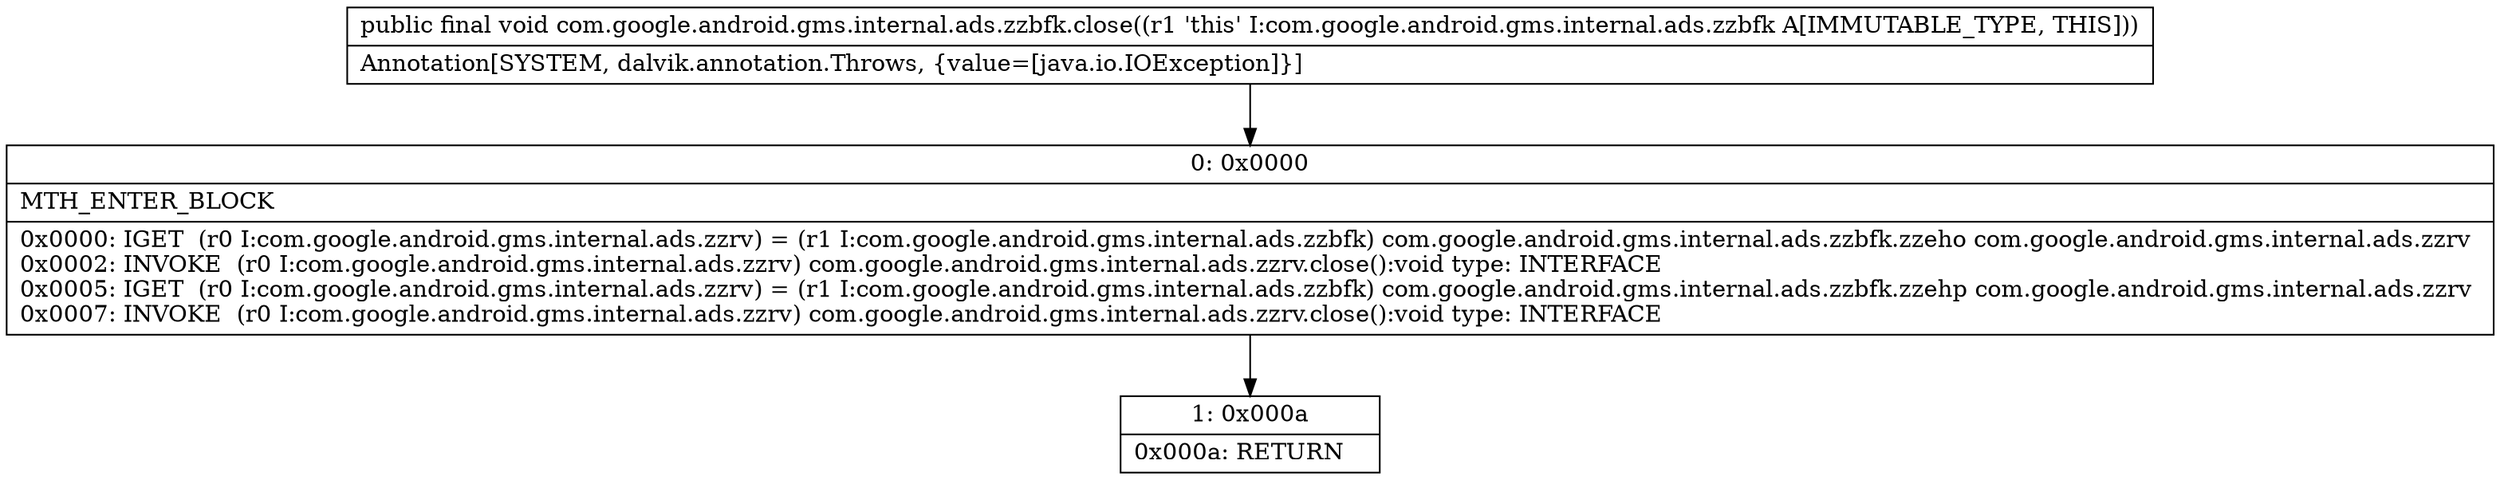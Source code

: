 digraph "CFG forcom.google.android.gms.internal.ads.zzbfk.close()V" {
Node_0 [shape=record,label="{0\:\ 0x0000|MTH_ENTER_BLOCK\l|0x0000: IGET  (r0 I:com.google.android.gms.internal.ads.zzrv) = (r1 I:com.google.android.gms.internal.ads.zzbfk) com.google.android.gms.internal.ads.zzbfk.zzeho com.google.android.gms.internal.ads.zzrv \l0x0002: INVOKE  (r0 I:com.google.android.gms.internal.ads.zzrv) com.google.android.gms.internal.ads.zzrv.close():void type: INTERFACE \l0x0005: IGET  (r0 I:com.google.android.gms.internal.ads.zzrv) = (r1 I:com.google.android.gms.internal.ads.zzbfk) com.google.android.gms.internal.ads.zzbfk.zzehp com.google.android.gms.internal.ads.zzrv \l0x0007: INVOKE  (r0 I:com.google.android.gms.internal.ads.zzrv) com.google.android.gms.internal.ads.zzrv.close():void type: INTERFACE \l}"];
Node_1 [shape=record,label="{1\:\ 0x000a|0x000a: RETURN   \l}"];
MethodNode[shape=record,label="{public final void com.google.android.gms.internal.ads.zzbfk.close((r1 'this' I:com.google.android.gms.internal.ads.zzbfk A[IMMUTABLE_TYPE, THIS]))  | Annotation[SYSTEM, dalvik.annotation.Throws, \{value=[java.io.IOException]\}]\l}"];
MethodNode -> Node_0;
Node_0 -> Node_1;
}

